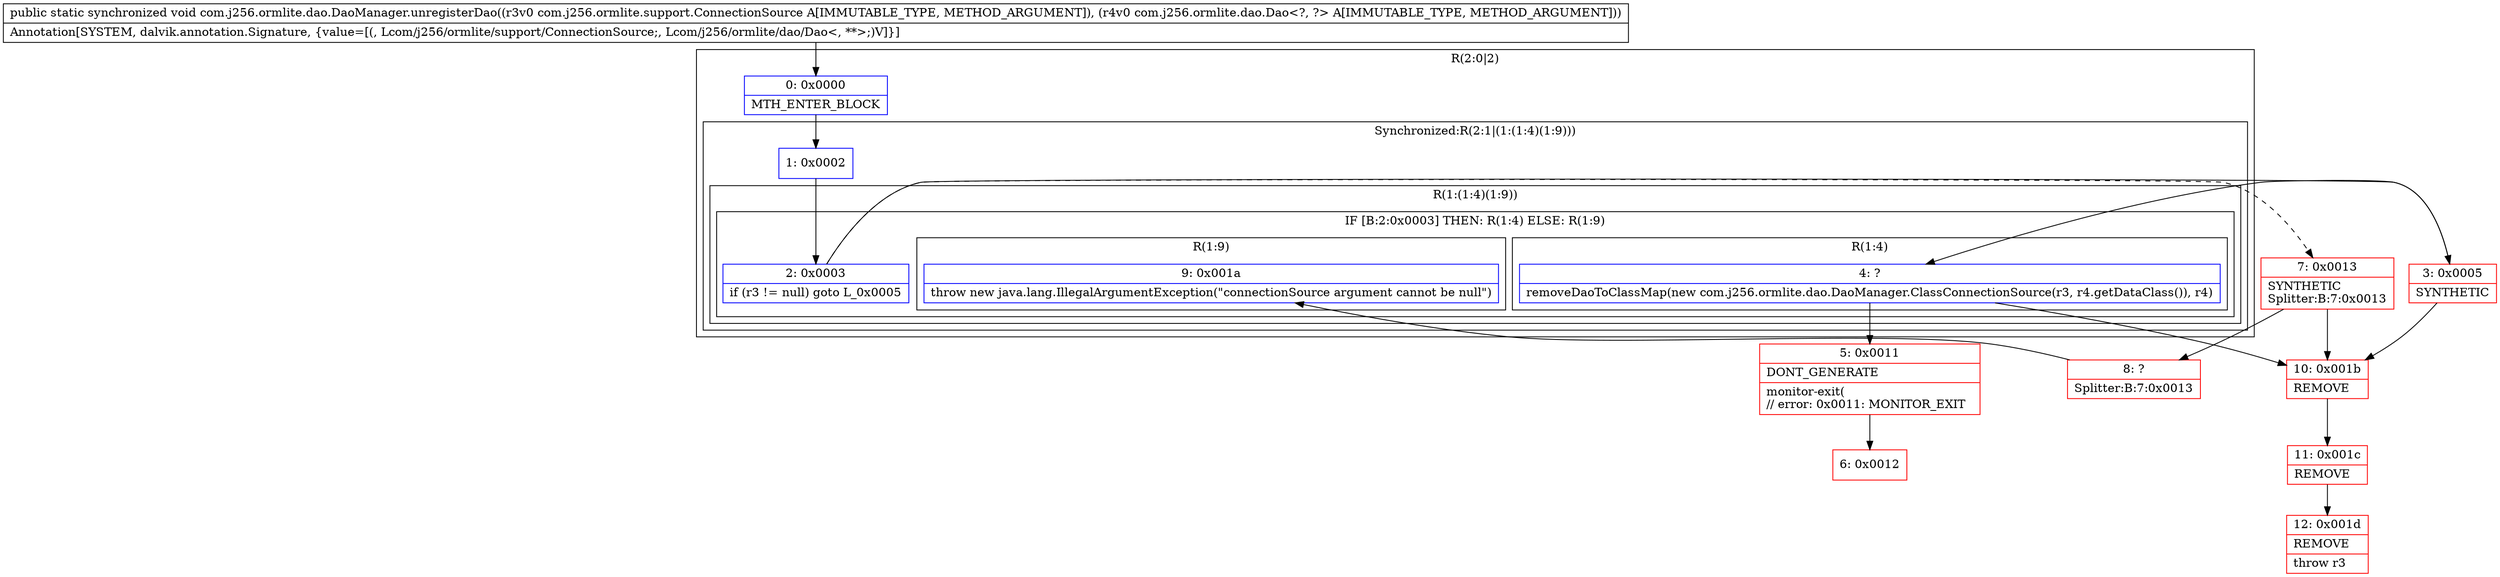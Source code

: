 digraph "CFG forcom.j256.ormlite.dao.DaoManager.unregisterDao(Lcom\/j256\/ormlite\/support\/ConnectionSource;Lcom\/j256\/ormlite\/dao\/Dao;)V" {
subgraph cluster_Region_500918528 {
label = "R(2:0|2)";
node [shape=record,color=blue];
Node_0 [shape=record,label="{0\:\ 0x0000|MTH_ENTER_BLOCK\l}"];
subgraph cluster_SynchronizedRegion_1822055820 {
label = "Synchronized:R(2:1|(1:(1:4)(1:9)))";
node [shape=record,color=blue];
Node_1 [shape=record,label="{1\:\ 0x0002}"];
subgraph cluster_Region_517547138 {
label = "R(1:(1:4)(1:9))";
node [shape=record,color=blue];
subgraph cluster_IfRegion_867719856 {
label = "IF [B:2:0x0003] THEN: R(1:4) ELSE: R(1:9)";
node [shape=record,color=blue];
Node_2 [shape=record,label="{2\:\ 0x0003|if (r3 != null) goto L_0x0005\l}"];
subgraph cluster_Region_1978508974 {
label = "R(1:4)";
node [shape=record,color=blue];
Node_4 [shape=record,label="{4\:\ ?|removeDaoToClassMap(new com.j256.ormlite.dao.DaoManager.ClassConnectionSource(r3, r4.getDataClass()), r4)\l}"];
}
subgraph cluster_Region_1260778402 {
label = "R(1:9)";
node [shape=record,color=blue];
Node_9 [shape=record,label="{9\:\ 0x001a|throw new java.lang.IllegalArgumentException(\"connectionSource argument cannot be null\")\l}"];
}
}
}
}
}
Node_3 [shape=record,color=red,label="{3\:\ 0x0005|SYNTHETIC\l}"];
Node_5 [shape=record,color=red,label="{5\:\ 0x0011|DONT_GENERATE\l|monitor\-exit(\l\/\/ error: 0x0011: MONITOR_EXIT  \l}"];
Node_6 [shape=record,color=red,label="{6\:\ 0x0012}"];
Node_7 [shape=record,color=red,label="{7\:\ 0x0013|SYNTHETIC\lSplitter:B:7:0x0013\l}"];
Node_8 [shape=record,color=red,label="{8\:\ ?|Splitter:B:7:0x0013\l}"];
Node_10 [shape=record,color=red,label="{10\:\ 0x001b|REMOVE\l}"];
Node_11 [shape=record,color=red,label="{11\:\ 0x001c|REMOVE\l}"];
Node_12 [shape=record,color=red,label="{12\:\ 0x001d|REMOVE\l|throw r3\l}"];
MethodNode[shape=record,label="{public static synchronized void com.j256.ormlite.dao.DaoManager.unregisterDao((r3v0 com.j256.ormlite.support.ConnectionSource A[IMMUTABLE_TYPE, METHOD_ARGUMENT]), (r4v0 com.j256.ormlite.dao.Dao\<?, ?\> A[IMMUTABLE_TYPE, METHOD_ARGUMENT]))  | Annotation[SYSTEM, dalvik.annotation.Signature, \{value=[(, Lcom\/j256\/ormlite\/support\/ConnectionSource;, Lcom\/j256\/ormlite\/dao\/Dao\<, **\>;)V]\}]\l}"];
MethodNode -> Node_0;
Node_0 -> Node_1;
Node_1 -> Node_2;
Node_2 -> Node_3;
Node_2 -> Node_7[style=dashed];
Node_4 -> Node_5;
Node_4 -> Node_10;
Node_3 -> Node_4;
Node_3 -> Node_10;
Node_5 -> Node_6;
Node_7 -> Node_8;
Node_7 -> Node_10;
Node_8 -> Node_9;
Node_10 -> Node_11;
Node_11 -> Node_12;
}

